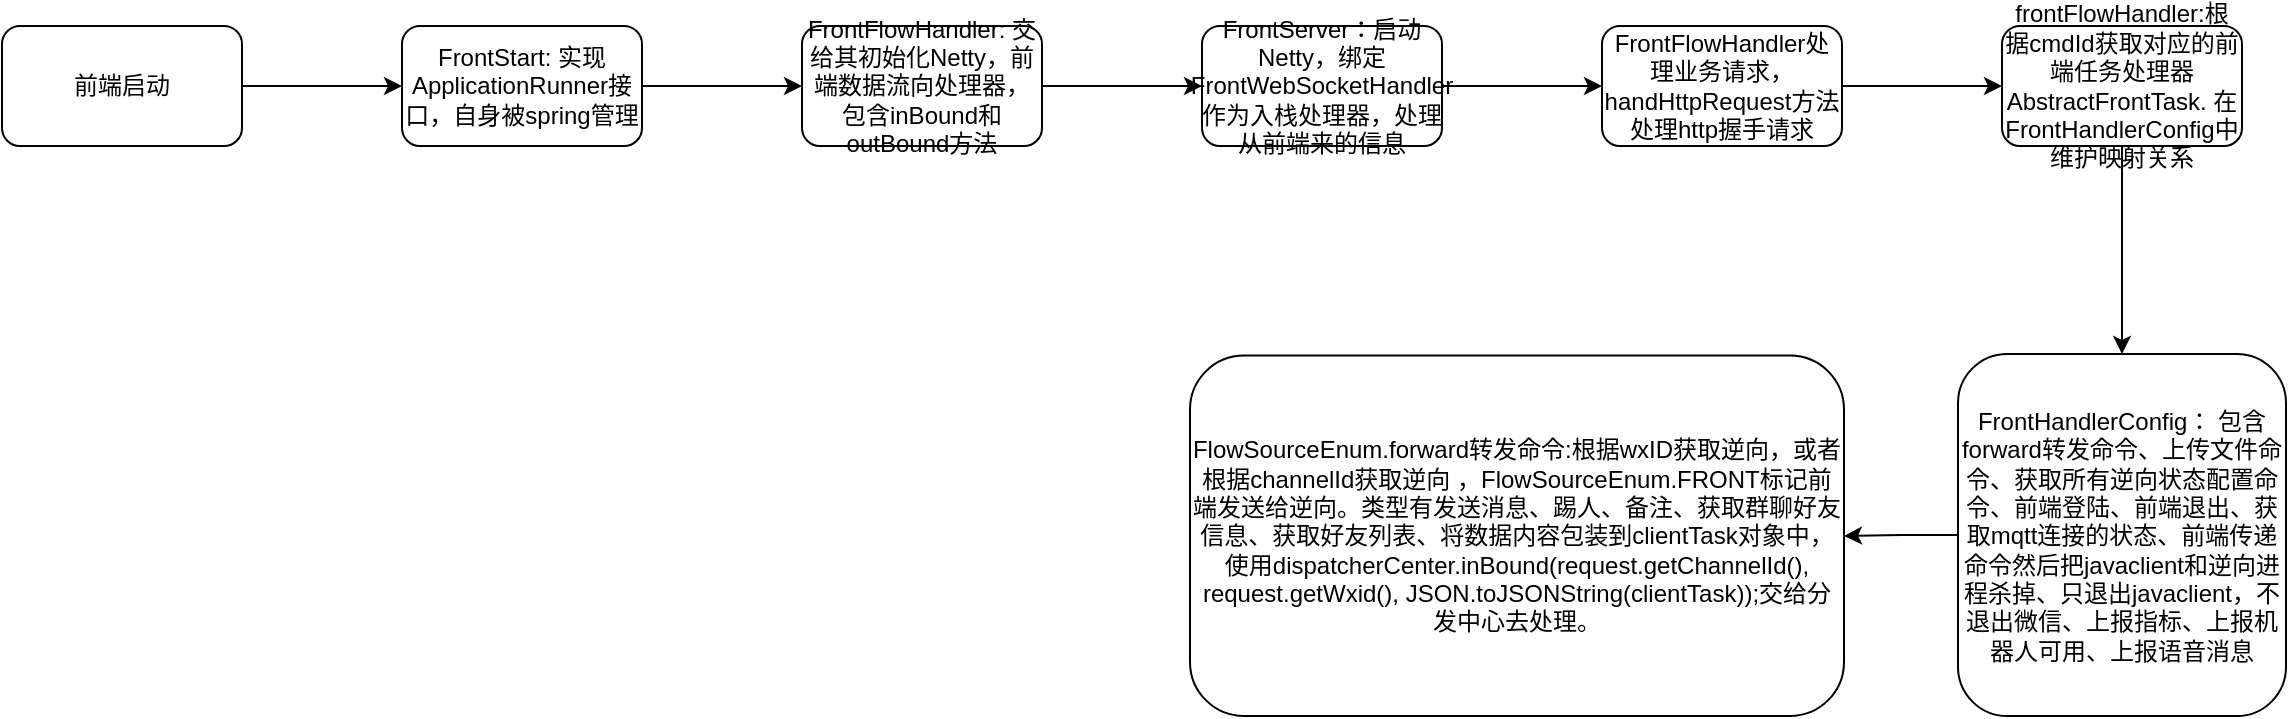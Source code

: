 <mxfile version="21.6.8" type="github">
  <diagram name="第 1 页" id="hfmUWymTaNQccyx6NpWl">
    <mxGraphModel dx="1395" dy="685" grid="0" gridSize="10" guides="1" tooltips="1" connect="1" arrows="1" fold="1" page="1" pageScale="1" pageWidth="1169" pageHeight="827" math="0" shadow="0">
      <root>
        <mxCell id="0" />
        <mxCell id="1" parent="0" />
        <mxCell id="AlUWY4Qr4lEPv8KhQEpm-3" value="" style="edgeStyle=orthogonalEdgeStyle;rounded=0;orthogonalLoop=1;jettySize=auto;html=1;" edge="1" parent="1" source="AlUWY4Qr4lEPv8KhQEpm-1" target="AlUWY4Qr4lEPv8KhQEpm-2">
          <mxGeometry relative="1" as="geometry" />
        </mxCell>
        <mxCell id="AlUWY4Qr4lEPv8KhQEpm-1" value="前端启动" style="rounded=1;whiteSpace=wrap;html=1;" vertex="1" parent="1">
          <mxGeometry x="17" y="220" width="120" height="60" as="geometry" />
        </mxCell>
        <mxCell id="AlUWY4Qr4lEPv8KhQEpm-5" value="" style="edgeStyle=orthogonalEdgeStyle;rounded=0;orthogonalLoop=1;jettySize=auto;html=1;" edge="1" parent="1" source="AlUWY4Qr4lEPv8KhQEpm-2" target="AlUWY4Qr4lEPv8KhQEpm-4">
          <mxGeometry relative="1" as="geometry" />
        </mxCell>
        <mxCell id="AlUWY4Qr4lEPv8KhQEpm-2" value="FrontStart: 实现ApplicationRunner接口，自身被spring管理" style="whiteSpace=wrap;html=1;rounded=1;" vertex="1" parent="1">
          <mxGeometry x="217" y="220" width="120" height="60" as="geometry" />
        </mxCell>
        <mxCell id="AlUWY4Qr4lEPv8KhQEpm-7" value="" style="edgeStyle=orthogonalEdgeStyle;rounded=0;orthogonalLoop=1;jettySize=auto;html=1;" edge="1" parent="1" source="AlUWY4Qr4lEPv8KhQEpm-4" target="AlUWY4Qr4lEPv8KhQEpm-6">
          <mxGeometry relative="1" as="geometry" />
        </mxCell>
        <mxCell id="AlUWY4Qr4lEPv8KhQEpm-4" value="FrontFlowHandler: 交给其初始化Netty，前端数据流向处理器，包含inBound和outBound方法" style="whiteSpace=wrap;html=1;rounded=1;" vertex="1" parent="1">
          <mxGeometry x="417" y="220" width="120" height="60" as="geometry" />
        </mxCell>
        <mxCell id="AlUWY4Qr4lEPv8KhQEpm-9" value="" style="edgeStyle=orthogonalEdgeStyle;rounded=0;orthogonalLoop=1;jettySize=auto;html=1;" edge="1" parent="1" source="AlUWY4Qr4lEPv8KhQEpm-6" target="AlUWY4Qr4lEPv8KhQEpm-8">
          <mxGeometry relative="1" as="geometry" />
        </mxCell>
        <mxCell id="AlUWY4Qr4lEPv8KhQEpm-6" value="FrontServer：启动Netty，绑定FrontWebSocketHandler&lt;span style=&quot;background-color: initial;&quot;&gt;作为入栈处理器，处理从前端来的信息&lt;/span&gt;" style="whiteSpace=wrap;html=1;rounded=1;" vertex="1" parent="1">
          <mxGeometry x="617" y="220" width="120" height="60" as="geometry" />
        </mxCell>
        <mxCell id="AlUWY4Qr4lEPv8KhQEpm-11" value="" style="edgeStyle=orthogonalEdgeStyle;rounded=0;orthogonalLoop=1;jettySize=auto;html=1;" edge="1" parent="1" source="AlUWY4Qr4lEPv8KhQEpm-8" target="AlUWY4Qr4lEPv8KhQEpm-10">
          <mxGeometry relative="1" as="geometry" />
        </mxCell>
        <mxCell id="AlUWY4Qr4lEPv8KhQEpm-8" value="FrontFlowHandler处理业务请求，handHttpRequest方法处理http握手请求" style="whiteSpace=wrap;html=1;rounded=1;" vertex="1" parent="1">
          <mxGeometry x="817" y="220" width="120" height="60" as="geometry" />
        </mxCell>
        <mxCell id="AlUWY4Qr4lEPv8KhQEpm-13" value="" style="edgeStyle=orthogonalEdgeStyle;rounded=0;orthogonalLoop=1;jettySize=auto;html=1;" edge="1" parent="1" source="AlUWY4Qr4lEPv8KhQEpm-10" target="AlUWY4Qr4lEPv8KhQEpm-12">
          <mxGeometry relative="1" as="geometry" />
        </mxCell>
        <mxCell id="AlUWY4Qr4lEPv8KhQEpm-10" value="frontFlowHandler:根据cmdId获取对应的前端任务处理器AbstractFrontTask. 在FrontHandlerConfig中维护映射关系" style="whiteSpace=wrap;html=1;rounded=1;" vertex="1" parent="1">
          <mxGeometry x="1017" y="220" width="120" height="60" as="geometry" />
        </mxCell>
        <mxCell id="AlUWY4Qr4lEPv8KhQEpm-16" value="" style="edgeStyle=orthogonalEdgeStyle;rounded=0;orthogonalLoop=1;jettySize=auto;html=1;" edge="1" parent="1" source="AlUWY4Qr4lEPv8KhQEpm-12" target="AlUWY4Qr4lEPv8KhQEpm-15">
          <mxGeometry relative="1" as="geometry" />
        </mxCell>
        <mxCell id="AlUWY4Qr4lEPv8KhQEpm-12" value="FrontHandlerConfig： 包含forward&lt;span style=&quot;background-color: initial;&quot;&gt;转发命令、&lt;/span&gt;&lt;span style=&quot;background-color: initial;&quot;&gt;上传文件命令、&lt;/span&gt;获取所有逆向状态配置命令、前端登陆、前端退出、获取mqtt连接的状态、前端传递命令然后把javaclient和逆向进程杀掉、只退出javaclient，不退出微信、上报指标、上报机器人可用、上报语音消息" style="whiteSpace=wrap;html=1;rounded=1;" vertex="1" parent="1">
          <mxGeometry x="995" y="384" width="164" height="181" as="geometry" />
        </mxCell>
        <mxCell id="AlUWY4Qr4lEPv8KhQEpm-15" value="FlowSourceEnum.forward转发命令:根据wxID获取逆向，或者根据channelId获取逆向 ，FlowSourceEnum.FRONT标记前端发送给逆向。类型有发送消息、踢人、备注、获取群聊好友信息、获取好友列表、将数据内容包装到clientTask对象中，使用dispatcherCenter.inBound(request.getChannelId(), request.getWxid(), JSON.toJSONString(clientTask));交给分发中心去处理。" style="whiteSpace=wrap;html=1;rounded=1;" vertex="1" parent="1">
          <mxGeometry x="611" y="384.75" width="327" height="180.25" as="geometry" />
        </mxCell>
      </root>
    </mxGraphModel>
  </diagram>
</mxfile>
